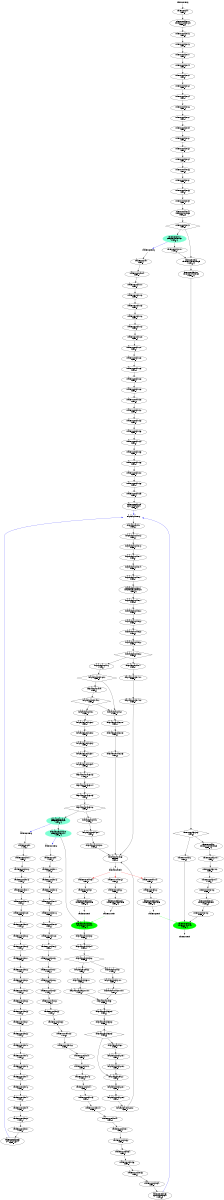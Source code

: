 digraph "CFG" {
fontsize=10;
orientation="portrait";
rankdir="TB";
size="10,8";
_thrFunc0___bb [fontsize=10, label="\"_thrFunc0___bb\"\nWCET=4", width="0.01"];
_thrFunc0___bb__10 [fontsize=10, label="_thrFunc0___bb__10\n(_thrFunc0_)get_thrpriv\nWCET=13", width="0.01"];
_thrFunc0___bb__13 [fontsize=10, label="\"_thrFunc0___bb__13\"\nWCET=5", width="0.01"];
_thrFunc0___bb__15 [fontsize=10, label="\"_thrFunc0___bb__15\"\nWCET=4", width="0.01"];
_thrFunc0___bb__17 [fontsize=10, label="\"_thrFunc0___bb__17\"\nWCET=4", width="0.01"];
_thrFunc0___bb__19 [fontsize=10, label="\"_thrFunc0___bb__19\"\nWCET=4", width="0.01"];
_thrFunc0___bb__21 [fontsize=10, label="\"_thrFunc0___bb__21\"\nWCET=4", width="0.01"];
_thrFunc0___bb__22 [fontsize=10, label="\"_thrFunc0___bb__22\"\nWCET=4", width="0.01"];
_thrFunc0___bb__24 [fontsize=10, label="\"_thrFunc0___bb__24\"\nWCET=4", width="0.01"];
_thrFunc0___bb__26 [fontsize=10, label="\"_thrFunc0___bb__26\"\nWCET=6", width="0.01"];
_thrFunc0___bb__27 [fontsize=10, label="\"_thrFunc0___bb__27\"\nWCET=4", width="0.01"];
_thrFunc0___bb__29 [fontsize=10, label="\"_thrFunc0___bb__29\"\nWCET=4", width="0.01"];
_thrFunc0___bb__31 [fontsize=10, label="\"_thrFunc0___bb__31\"\nWCET=6", width="0.01"];
_thrFunc0___bb__32 [fontsize=10, label="\"_thrFunc0___bb__32\"\nWCET=4", width="0.01"];
_thrFunc0___bb__34 [fontsize=10, label="\"_thrFunc0___bb__34\"\nWCET=4", width="0.01"];
_thrFunc0___bb__36 [fontsize=10, label="\"_thrFunc0___bb__36\"\nWCET=6", width="0.01"];
_thrFunc0___bb__37 [fontsize=10, label="\"_thrFunc0___bb__37\"\nWCET=4", width="0.01"];
_thrFunc0___bb__38 [fontsize=10, label="\"_thrFunc0___bb__38\"\nWCET=4", width="0.01"];
_thrFunc0___bb__39 [fontsize=10, label="\"_thrFunc0___bb__39\"\nWCET=4", width="0.01"];
_thrFunc0___bb__40 [fontsize=10, label="_thrFunc0___bb__40\n(_thrFunc0_)mysingle\nWCET=13", width="0.01"];
_thrFunc0___bb__42 [fontsize=10, label="\"_thrFunc0___bb__42\"\nWCET=5", shape=diamond, width="0.01"];
_thrFunc0___bb21 [color=aquamarine, fontsize=10, label="_thrFunc0___bb21\nCREATE _taskFunc2_\nWCET=13", style=filled, width="0.01"];
_thrFunc0___bb21__1 [fontsize=10, label="\"_thrFunc0___bb21__1\"\nWCET=0", width="0.01"];
_thrFunc0___bb23 [fontsize=10, label="_thrFunc0___bb23\n(_thrFunc0_)leaving_single\nWCET=13", width="0.01"];
_thrFunc0___bb23__1 [fontsize=10, label="_thrFunc0___bb23__1\n(_thrFunc0_)barrier_me\nWCET=13", width="0.01"];
_thrFunc0___bb23__3 [fontsize=10, label="\"_thrFunc0___bb23__3\"\nWCET=5", shape=diamond, width="0.01"];
_thrFunc0___bb26 [fontsize=10, label="\"_thrFunc0___bb26\"\nWCET=0", width="0.01"];
_thrFunc0___bb27 [fontsize=10, label="_thrFunc0___bb27\n(_thrFunc0_)critical_begin\nWCET=13", width="0.01"];
_thrFunc0___bb27__1 [fontsize=10, label="\"_thrFunc0___bb27__1\"\nWCET=4", width="0.01"];
_thrFunc0___bb27__2 [fontsize=10, label="\"_thrFunc0___bb27__2\"\nWCET=4", width="0.01"];
_thrFunc0___bb27__4 [fontsize=10, label="\"_thrFunc0___bb27__4\"\nWCET=4", width="0.01"];
_thrFunc0___bb27__6 [fontsize=10, label="\"_thrFunc0___bb27__6\"\nWCET=7", width="0.01"];
_thrFunc0___bb27__7 [fontsize=10, label="_thrFunc0___bb27__7\n(_thrFunc0_)critical_end\nWCET=13", width="0.01"];
_thrFunc0___bb27__8 [fontsize=10, label="\"_thrFunc0___bb27__8\"\nWCET=0", width="0.01"];
_thrFunc0___bb35 [color=green, fontsize=10, label="_thrFunc0___bb35\n(_thrFunc0_)taskwait\nWCET=13", style=filled, width="0.01"];
_thrFunc0__entry [color="white", fontsize=10, height="0.01", label="_thrFunc0__entry", width="0.01"];
_thrFunc0__exit [color="white", fontsize=10, label="_thrFunc0__exit", width="0.01"];
_taskFunc2___bb [fontsize=10, label="\"_taskFunc2___bb\"\nWCET=4", width="0.01"];
_taskFunc2___bb__9 [fontsize=10, label="\"_taskFunc2___bb__9\"\nWCET=4", width="0.01"];
_taskFunc2___bb__11 [fontsize=10, label="\"_taskFunc2___bb__11\"\nWCET=4", width="0.01"];
_taskFunc2___bb__13 [fontsize=10, label="\"_taskFunc2___bb__13\"\nWCET=4", width="0.01"];
_taskFunc2___bb__15 [fontsize=10, label="\"_taskFunc2___bb__15\"\nWCET=4", width="0.01"];
_taskFunc2___bb__16 [fontsize=10, label="\"_taskFunc2___bb__16\"\nWCET=4", width="0.01"];
_taskFunc2___bb__18 [fontsize=10, label="\"_taskFunc2___bb__18\"\nWCET=4", width="0.01"];
_taskFunc2___bb__20 [fontsize=10, label="\"_taskFunc2___bb__20\"\nWCET=6", width="0.01"];
_taskFunc2___bb__21 [fontsize=10, label="\"_taskFunc2___bb__21\"\nWCET=4", width="0.01"];
_taskFunc2___bb__23 [fontsize=10, label="\"_taskFunc2___bb__23\"\nWCET=4", width="0.01"];
_taskFunc2___bb__25 [fontsize=10, label="\"_taskFunc2___bb__25\"\nWCET=6", width="0.01"];
_taskFunc2___bb__26 [fontsize=10, label="\"_taskFunc2___bb__26\"\nWCET=4", width="0.01"];
_taskFunc2___bb__28 [fontsize=10, label="\"_taskFunc2___bb__28\"\nWCET=4", width="0.01"];
_taskFunc2___bb__30 [fontsize=10, label="\"_taskFunc2___bb__30\"\nWCET=6", width="0.01"];
_taskFunc2___bb__31 [fontsize=10, label="\"_taskFunc2___bb__31\"\nWCET=4", width="0.01"];
_taskFunc2___bb__32 [fontsize=10, label="\"_taskFunc2___bb__32\"\nWCET=4", width="0.01"];
_taskFunc2___bb__33 [fontsize=10, label="\"_taskFunc2___bb__33\"\nWCET=4", width="0.01"];
_taskFunc2___bb__34 [fontsize=10, label="\"_taskFunc2___bb__34\"\nWCET=4", width="0.01"];
_taskFunc2___bb__35 [fontsize=10, label="\"_taskFunc2___bb__35\"\nWCET=4", width="0.01"];
_taskFunc2___bb__36 [fontsize=10, label="\"_taskFunc2___bb__36\"\nWCET=4", width="0.01"];
_taskFunc2___bb__37 [fontsize=10, label="\"_taskFunc2___bb__37\"\nWCET=4", width="0.01"];
_taskFunc2___bb__38 [fontsize=10, label="\"_taskFunc2___bb__38\"\nWCET=4", width="0.01"];
_taskFunc2___bb__39 [fontsize=10, label="\"_taskFunc2___bb__39\"\nWCET=4", width="0.01"];
_taskFunc2___bb__40 [fontsize=10, label="_taskFunc2___bb__40\nCALL knapsack_par\nWCET=13", width="0.01"];
_taskFunc2___bb__41 [fontsize=10, label="\"_taskFunc2___bb__41\"\nWCET=0", width="0.01"];
_taskFunc2___bb23 [fontsize=10, label="\"_taskFunc2___bb23\"\nWCET=4", width="0.01"];
_taskFunc2___bb23__2 [fontsize=10, label="_taskFunc2___bb23__2\n(_taskFunc2_)taskenv_free\nWCET=13", width="0.01"];
_taskFunc2__entry [color="white", fontsize=10, height="0.01", label="_taskFunc2__entry", width="0.01"];
_taskFunc2__exit [color="white", fontsize=10, label="_taskFunc2__exit", width="0.01"];
knapsack_par__bb [fontsize=10, label="\"knapsack_par__bb\"\nWCET=4", width="0.01"];
knapsack_par__bb__13 [fontsize=10, label="\"knapsack_par__bb__13\"\nWCET=4", width="0.01"];
knapsack_par__bb__15 [fontsize=10, label="\"knapsack_par__bb__15\"\nWCET=4", width="0.01"];
knapsack_par__bb__17 [fontsize=10, label="\"knapsack_par__bb__17\"\nWCET=4", width="0.01"];
knapsack_par__bb__19 [fontsize=10, label="\"knapsack_par__bb__19\"\nWCET=4", width="0.01"];
knapsack_par__bb__21 [fontsize=10, label="\"knapsack_par__bb__21\"\nWCET=4", width="0.01"];
knapsack_par__bb__24 [fontsize=10, label="knapsack_par__bb__24\n(knapsack_par)get_thrpriv\nWCET=13", width="0.01"];
knapsack_par__bb__27 [fontsize=10, label="\"knapsack_par__bb__27\"\nWCET=5", width="0.01"];
knapsack_par__bb__32 [fontsize=10, label="\"knapsack_par__bb__32\"\nWCET=4", width="0.01"];
knapsack_par__bb__33 [fontsize=10, label="\"knapsack_par__bb__33\"\nWCET=4", width="0.01"];
knapsack_par__bb__35 [fontsize=10, label="\"knapsack_par__bb__35\"\nWCET=6", width="0.01"];
knapsack_par__bb__36 [fontsize=10, label="\"knapsack_par__bb__36\"\nWCET=4", width="0.01"];
knapsack_par__bb__38 [fontsize=10, label="\"knapsack_par__bb__38\"\nWCET=5", shape=diamond, width="0.01"];
knapsack_par__bb14 [fontsize=10, label="\"knapsack_par__bb14\"\nWCET=4", width="0.01"];
knapsack_par__bb14__1 [fontsize=10, label="\"knapsack_par__bb14__1\"\nWCET=4", width="0.01"];
knapsack_par__bb14__2 [fontsize=10, label="\"knapsack_par__bb14__2\"\nWCET=0", width="0.01"];
knapsack_par__bb16 [fontsize=10, label="\"knapsack_par__bb16\"\nWCET=4", width="0.01"];
knapsack_par__bb16__2 [fontsize=10, label="\"knapsack_par__bb16__2\"\nWCET=5", shape=diamond, width="0.01"];
knapsack_par__bb19 [fontsize=10, label="\"knapsack_par__bb19\"\nWCET=4", width="0.01"];
knapsack_par__bb19__2 [fontsize=10, label="\"knapsack_par__bb19__2\"\nWCET=5", shape=diamond, width="0.01"];
knapsack_par__bb22 [fontsize=10, label="\"knapsack_par__bb22\"\nWCET=4", width="0.01"];
knapsack_par__bb22__1 [fontsize=10, label="\"knapsack_par__bb22__1\"\nWCET=4", width="0.01"];
knapsack_par__bb22__2 [fontsize=10, label="\"knapsack_par__bb22__2\"\nWCET=4", width="0.01"];
knapsack_par__bb22__3 [fontsize=10, label="\"knapsack_par__bb22__3\"\nWCET=0", width="0.01"];
knapsack_par__bb25 [fontsize=10, label="\"knapsack_par__bb25\"\nWCET=4", width="0.01"];
knapsack_par__bb25__2 [fontsize=10, label="\"knapsack_par__bb25__2\"\nWCET=4", width="0.01"];
knapsack_par__bb25__3 [fontsize=10, label="\"knapsack_par__bb25__3\"\nWCET=4", width="0.01"];
knapsack_par__bb25__5 [fontsize=10, label="\"knapsack_par__bb25__5\"\nWCET=4", width="0.01"];
knapsack_par__bb25__7 [fontsize=10, label="\"knapsack_par__bb25__7\"\nWCET=4", width="0.01"];
knapsack_par__bb25__9 [fontsize=10, label="\"knapsack_par__bb25__9\"\nWCET=6", width="0.01"];
knapsack_par__bb25__13 [fontsize=10, label="\"knapsack_par__bb25__13\"\nWCET=20", width="0.01"];
knapsack_par__bb25__14 [fontsize=10, label="\"knapsack_par__bb25__14\"\nWCET=4", width="0.01"];
knapsack_par__bb25__15 [fontsize=10, label="\"knapsack_par__bb25__15\"\nWCET=4", width="0.01"];
knapsack_par__bb25__18 [fontsize=10, label="\"knapsack_par__bb25__18\"\nWCET=0", shape=diamond, width="0.01"];
knapsack_par__bb43 [fontsize=10, label="\"knapsack_par__bb43\"\nWCET=4", width="0.01"];
knapsack_par__bb43__1 [fontsize=10, label="\"knapsack_par__bb43__1\"\nWCET=4", width="0.01"];
knapsack_par__bb43__2 [fontsize=10, label="\"knapsack_par__bb43__2\"\nWCET=0", width="0.01"];
knapsack_par__bb45 [color=aquamarine, fontsize=10, label="knapsack_par__bb45\nCREATE _taskFunc0_\nWCET=13", style=filled, width="0.01"];
knapsack_par__bb45__1 [color=aquamarine, fontsize=10, label="knapsack_par__bb45__1\nCREATE _taskFunc1_\nWCET=13", style=filled, width="0.01"];
knapsack_par__bb45__2 [color=green, fontsize=10, label="knapsack_par__bb45__2\n(knapsack_par)taskwait\nWCET=13", style=filled, width="0.01"];
knapsack_par__bb45__3 [fontsize=10, label="\"knapsack_par__bb45__3\"\nWCET=4", width="0.01"];
knapsack_par__bb45__4 [fontsize=10, label="\"knapsack_par__bb45__4\"\nWCET=4", width="0.01"];
knapsack_par__bb45__6 [fontsize=10, label="\"knapsack_par__bb45__6\"\nWCET=5", shape=diamond, width="0.01"];
knapsack_par__bb51 [fontsize=10, label="\"knapsack_par__bb51\"\nWCET=4", width="0.01"];
knapsack_par__bb51__1 [fontsize=10, label="\"knapsack_par__bb51__1\"\nWCET=4", width="0.01"];
knapsack_par__bb51__1___1 [fontsize=10, label="\"knapsack_par__bb51__1___1\"\nWCET=0", width="0.01"];
knapsack_par__bb53 [fontsize=10, label="\"knapsack_par__bb53\"\nWCET=4", width="0.01"];
knapsack_par__bb53__1 [fontsize=10, label="\"knapsack_par__bb53__1\"\nWCET=4", width="0.01"];
knapsack_par__bb53__1___1 [fontsize=10, label="\"knapsack_par__bb53__1___1\"\nWCET=0", width="0.01"];
knapsack_par__bb55 [fontsize=10, label="\"knapsack_par__bb55\"\nWCET=4", width="0.01"];
knapsack_par__bb55__2 [fontsize=10, label="\"knapsack_par__bb55__2\"\nWCET=4", width="0.01"];
knapsack_par__bb55__3 [fontsize=10, label="\"knapsack_par__bb55__3\"\nWCET=4", width="0.01"];
knapsack_par__bb55__5 [fontsize=10, label="\"knapsack_par__bb55__5\"\nWCET=5", shape=diamond, width="0.01"];
knapsack_par__bb60 [fontsize=10, label="\"knapsack_par__bb60\"\nWCET=4", width="0.01"];
knapsack_par__bb60__1 [fontsize=10, label="\"knapsack_par__bb60__1\"\nWCET=4", width="0.01"];
knapsack_par__bb60__2 [fontsize=10, label="\"knapsack_par__bb60__2\"\nWCET=0", width="0.01"];
knapsack_par__bb62 [fontsize=10, label="\"knapsack_par__bb62\"\nWCET=4", width="0.01"];
knapsack_par__bb62__1 [fontsize=10, label="\"knapsack_par__bb62__1\"\nWCET=4", width="0.01"];
knapsack_par__bb62__2 [fontsize=10, label="\"knapsack_par__bb62__2\"\nWCET=4", width="0.01"];
knapsack_par__bb62__3 [fontsize=10, label="\"knapsack_par__bb62__3\"\nWCET=0", width="0.01"];
knapsack_par__bb65 [fontsize=10, label="\"knapsack_par__bb65\"\nRETURN\nWCET=0", width="0.01"];
knapsack_par_entry [color="white", fontsize=10, height="0.01", label="knapsack_par_entry", width="0.01"];
knapsack_par_exit [color="white", fontsize=10, label="knapsack_par_exit", width="0.01"];
_taskFunc0___bb [fontsize=10, label="\"_taskFunc0___bb\"\nWCET=4", width="0.01"];
_taskFunc0___bb__11 [fontsize=10, label="\"_taskFunc0___bb__11\"\nWCET=4", width="0.01"];
_taskFunc0___bb__13 [fontsize=10, label="\"_taskFunc0___bb__13\"\nWCET=4", width="0.01"];
_taskFunc0___bb__15 [fontsize=10, label="\"_taskFunc0___bb__15\"\nWCET=4", width="0.01"];
_taskFunc0___bb__17 [fontsize=10, label="\"_taskFunc0___bb__17\"\nWCET=4", width="0.01"];
_taskFunc0___bb__18 [fontsize=10, label="\"_taskFunc0___bb__18\"\nWCET=4", width="0.01"];
_taskFunc0___bb__20 [fontsize=10, label="\"_taskFunc0___bb__20\"\nWCET=4", width="0.01"];
_taskFunc0___bb__22 [fontsize=10, label="\"_taskFunc0___bb__22\"\nWCET=6", width="0.01"];
_taskFunc0___bb__23 [fontsize=10, label="\"_taskFunc0___bb__23\"\nWCET=4", width="0.01"];
_taskFunc0___bb__25 [fontsize=10, label="\"_taskFunc0___bb__25\"\nWCET=4", width="0.01"];
_taskFunc0___bb__27 [fontsize=10, label="\"_taskFunc0___bb__27\"\nWCET=6", width="0.01"];
_taskFunc0___bb__28 [fontsize=10, label="\"_taskFunc0___bb__28\"\nWCET=4", width="0.01"];
_taskFunc0___bb__30 [fontsize=10, label="\"_taskFunc0___bb__30\"\nWCET=4", width="0.01"];
_taskFunc0___bb__32 [fontsize=10, label="\"_taskFunc0___bb__32\"\nWCET=6", width="0.01"];
_taskFunc0___bb__33 [fontsize=10, label="\"_taskFunc0___bb__33\"\nWCET=4", width="0.01"];
_taskFunc0___bb__35 [fontsize=10, label="\"_taskFunc0___bb__35\"\nWCET=4", width="0.01"];
_taskFunc0___bb__37 [fontsize=10, label="\"_taskFunc0___bb__37\"\nWCET=6", width="0.01"];
_taskFunc0___bb__38 [fontsize=10, label="\"_taskFunc0___bb__38\"\nWCET=4", width="0.01"];
_taskFunc0___bb__40 [fontsize=10, label="\"_taskFunc0___bb__40\"\nWCET=4", width="0.01"];
_taskFunc0___bb__42 [fontsize=10, label="\"_taskFunc0___bb__42\"\nWCET=6", width="0.01"];
_taskFunc0___bb__43 [fontsize=10, label="\"_taskFunc0___bb__43\"\nWCET=4", width="0.01"];
_taskFunc0___bb__44 [fontsize=10, label="\"_taskFunc0___bb__44\"\nWCET=4", width="0.01"];
_taskFunc0___bb__46 [fontsize=10, label="\"_taskFunc0___bb__46\"\nWCET=4", width="0.01"];
_taskFunc0___bb__47 [fontsize=10, label="\"_taskFunc0___bb__47\"\nWCET=4", width="0.01"];
_taskFunc0___bb__49 [fontsize=10, label="\"_taskFunc0___bb__49\"\nWCET=4", width="0.01"];
_taskFunc0___bb__50 [fontsize=10, label="\"_taskFunc0___bb__50\"\nWCET=4", width="0.01"];
_taskFunc0___bb__51 [fontsize=10, label="\"_taskFunc0___bb__51\"\nWCET=4", width="0.01"];
_taskFunc0___bb__53 [fontsize=10, label="_taskFunc0___bb__53\nCALL knapsack_par\nWCET=19", width="0.01"];
_taskFunc0___bb__54 [fontsize=10, label="\"_taskFunc0___bb__54\"\nWCET=0", width="0.01"];
_taskFunc0___bb30 [fontsize=10, label="\"_taskFunc0___bb30\"\nWCET=4", width="0.01"];
_taskFunc0___bb30__2 [fontsize=10, label="_taskFunc0___bb30__2\n(_taskFunc0_)taskenv_free\nWCET=13", width="0.01"];
_taskFunc0__entry [color="white", fontsize=10, height="0.01", label="_taskFunc0__entry", width="0.01"];
_taskFunc0__exit [color="white", fontsize=10, label="_taskFunc0__exit", width="0.01"];
_taskFunc1___bb [fontsize=10, label="\"_taskFunc1___bb\"\nWCET=4", width="0.01"];
_taskFunc1___bb__11 [fontsize=10, label="\"_taskFunc1___bb__11\"\nWCET=4", width="0.01"];
_taskFunc1___bb__13 [fontsize=10, label="\"_taskFunc1___bb__13\"\nWCET=4", width="0.01"];
_taskFunc1___bb__15 [fontsize=10, label="\"_taskFunc1___bb__15\"\nWCET=4", width="0.01"];
_taskFunc1___bb__17 [fontsize=10, label="\"_taskFunc1___bb__17\"\nWCET=4", width="0.01"];
_taskFunc1___bb__18 [fontsize=10, label="\"_taskFunc1___bb__18\"\nWCET=4", width="0.01"];
_taskFunc1___bb__20 [fontsize=10, label="\"_taskFunc1___bb__20\"\nWCET=4", width="0.01"];
_taskFunc1___bb__22 [fontsize=10, label="\"_taskFunc1___bb__22\"\nWCET=6", width="0.01"];
_taskFunc1___bb__23 [fontsize=10, label="\"_taskFunc1___bb__23\"\nWCET=4", width="0.01"];
_taskFunc1___bb__25 [fontsize=10, label="\"_taskFunc1___bb__25\"\nWCET=4", width="0.01"];
_taskFunc1___bb__27 [fontsize=10, label="\"_taskFunc1___bb__27\"\nWCET=6", width="0.01"];
_taskFunc1___bb__28 [fontsize=10, label="\"_taskFunc1___bb__28\"\nWCET=4", width="0.01"];
_taskFunc1___bb__30 [fontsize=10, label="\"_taskFunc1___bb__30\"\nWCET=4", width="0.01"];
_taskFunc1___bb__32 [fontsize=10, label="\"_taskFunc1___bb__32\"\nWCET=6", width="0.01"];
_taskFunc1___bb__33 [fontsize=10, label="\"_taskFunc1___bb__33\"\nWCET=4", width="0.01"];
_taskFunc1___bb__35 [fontsize=10, label="\"_taskFunc1___bb__35\"\nWCET=4", width="0.01"];
_taskFunc1___bb__37 [fontsize=10, label="\"_taskFunc1___bb__37\"\nWCET=6", width="0.01"];
_taskFunc1___bb__38 [fontsize=10, label="\"_taskFunc1___bb__38\"\nWCET=4", width="0.01"];
_taskFunc1___bb__40 [fontsize=10, label="\"_taskFunc1___bb__40\"\nWCET=4", width="0.01"];
_taskFunc1___bb__42 [fontsize=10, label="\"_taskFunc1___bb__42\"\nWCET=6", width="0.01"];
_taskFunc1___bb__43 [fontsize=10, label="\"_taskFunc1___bb__43\"\nWCET=4", width="0.01"];
_taskFunc1___bb__44 [fontsize=10, label="\"_taskFunc1___bb__44\"\nWCET=4", width="0.01"];
_taskFunc1___bb__46 [fontsize=10, label="\"_taskFunc1___bb__46\"\nWCET=4", width="0.01"];
_taskFunc1___bb__47 [fontsize=10, label="\"_taskFunc1___bb__47\"\nWCET=4", width="0.01"];
_taskFunc1___bb__49 [fontsize=10, label="\"_taskFunc1___bb__49\"\nWCET=6", width="0.01"];
_taskFunc1___bb__51 [fontsize=10, label="\"_taskFunc1___bb__51\"\nWCET=4", width="0.01"];
_taskFunc1___bb__53 [fontsize=10, label="\"_taskFunc1___bb__53\"\nWCET=4", width="0.01"];
_taskFunc1___bb__54 [fontsize=10, label="\"_taskFunc1___bb__54\"\nWCET=4", width="0.01"];
_taskFunc1___bb__56 [fontsize=10, label="\"_taskFunc1___bb__56\"\nWCET=4", width="0.01"];
_taskFunc1___bb__58 [fontsize=10, label="\"_taskFunc1___bb__58\"\nWCET=4", width="0.01"];
_taskFunc1___bb__59 [fontsize=10, label="\"_taskFunc1___bb__59\"\nWCET=4", width="0.01"];
_taskFunc1___bb__61 [fontsize=10, label="_taskFunc1___bb__61\nCALL knapsack_par\nWCET=23", width="0.01"];
_taskFunc1___bb__62 [fontsize=10, label="\"_taskFunc1___bb__62\"\nWCET=0", width="0.01"];
_taskFunc1___bb38 [fontsize=10, label="\"_taskFunc1___bb38\"\nWCET=4", width="0.01"];
_taskFunc1___bb38__2 [fontsize=10, label="_taskFunc1___bb38__2\n(_taskFunc1_)taskenv_free\nWCET=13", width="0.01"];
_taskFunc1__entry [color="white", fontsize=10, height="0.01", label="_taskFunc1__entry", width="0.01"];
_taskFunc1__exit [color="white", fontsize=10, label="_taskFunc1__exit", width="0.01"];
_thrFunc0___bb -> _thrFunc0___bb__10  [key=0];
_thrFunc0___bb__10 -> _thrFunc0___bb__13  [key=0];
_thrFunc0___bb__13 -> _thrFunc0___bb__15  [key=0];
_thrFunc0___bb__15 -> _thrFunc0___bb__17  [key=0];
_thrFunc0___bb__17 -> _thrFunc0___bb__19  [key=0];
_thrFunc0___bb__19 -> _thrFunc0___bb__21  [key=0];
_thrFunc0___bb__21 -> _thrFunc0___bb__22  [key=0];
_thrFunc0___bb__22 -> _thrFunc0___bb__24  [key=0];
_thrFunc0___bb__24 -> _thrFunc0___bb__26  [key=0];
_thrFunc0___bb__26 -> _thrFunc0___bb__27  [key=0];
_thrFunc0___bb__27 -> _thrFunc0___bb__29  [key=0];
_thrFunc0___bb__29 -> _thrFunc0___bb__31  [key=0];
_thrFunc0___bb__31 -> _thrFunc0___bb__32  [key=0];
_thrFunc0___bb__32 -> _thrFunc0___bb__34  [key=0];
_thrFunc0___bb__34 -> _thrFunc0___bb__36  [key=0];
_thrFunc0___bb__36 -> _thrFunc0___bb__37  [key=0];
_thrFunc0___bb__37 -> _thrFunc0___bb__38  [key=0];
_thrFunc0___bb__38 -> _thrFunc0___bb__39  [key=0];
_thrFunc0___bb__39 -> _thrFunc0___bb__40  [key=0];
_thrFunc0___bb__40 -> _thrFunc0___bb__42  [key=0];
_thrFunc0___bb__42 -> _thrFunc0___bb21  [key=0];
_thrFunc0___bb__42 -> _thrFunc0___bb23  [key=0];
_thrFunc0___bb21 -> _thrFunc0___bb21__1  [key=0];
_thrFunc0___bb21 -> _taskFunc2__entry  [color=blue, key=0];
_thrFunc0___bb21__1 -> _thrFunc0___bb23  [key=0];
_thrFunc0___bb23 -> _thrFunc0___bb23__1  [key=0];
_thrFunc0___bb23__1 -> _thrFunc0___bb23__3  [key=0];
_thrFunc0___bb23__3 -> _thrFunc0___bb26  [key=0];
_thrFunc0___bb23__3 -> _thrFunc0___bb27  [key=0];
_thrFunc0___bb26 -> _thrFunc0___bb35  [key=0];
_thrFunc0___bb27 -> _thrFunc0___bb27__1  [key=0];
_thrFunc0___bb27__1 -> _thrFunc0___bb27__2  [key=0];
_thrFunc0___bb27__2 -> _thrFunc0___bb27__4  [key=0];
_thrFunc0___bb27__4 -> _thrFunc0___bb27__6  [key=0];
_thrFunc0___bb27__6 -> _thrFunc0___bb27__7  [key=0];
_thrFunc0___bb27__7 -> _thrFunc0___bb27__8  [key=0];
_thrFunc0___bb27__8 -> _thrFunc0___bb35  [key=0];
_thrFunc0___bb35 -> _thrFunc0__exit  [key=0];
_thrFunc0__entry -> _thrFunc0___bb  [key=0];
_taskFunc2___bb -> _taskFunc2___bb__9  [key=0];
_taskFunc2___bb__9 -> _taskFunc2___bb__11  [key=0];
_taskFunc2___bb__11 -> _taskFunc2___bb__13  [key=0];
_taskFunc2___bb__13 -> _taskFunc2___bb__15  [key=0];
_taskFunc2___bb__15 -> _taskFunc2___bb__16  [key=0];
_taskFunc2___bb__16 -> _taskFunc2___bb__18  [key=0];
_taskFunc2___bb__18 -> _taskFunc2___bb__20  [key=0];
_taskFunc2___bb__20 -> _taskFunc2___bb__21  [key=0];
_taskFunc2___bb__21 -> _taskFunc2___bb__23  [key=0];
_taskFunc2___bb__23 -> _taskFunc2___bb__25  [key=0];
_taskFunc2___bb__25 -> _taskFunc2___bb__26  [key=0];
_taskFunc2___bb__26 -> _taskFunc2___bb__28  [key=0];
_taskFunc2___bb__28 -> _taskFunc2___bb__30  [key=0];
_taskFunc2___bb__30 -> _taskFunc2___bb__31  [key=0];
_taskFunc2___bb__31 -> _taskFunc2___bb__32  [key=0];
_taskFunc2___bb__32 -> _taskFunc2___bb__33  [key=0];
_taskFunc2___bb__33 -> _taskFunc2___bb__34  [key=0];
_taskFunc2___bb__34 -> _taskFunc2___bb__35  [key=0];
_taskFunc2___bb__35 -> _taskFunc2___bb__36  [key=0];
_taskFunc2___bb__36 -> _taskFunc2___bb__37  [key=0];
_taskFunc2___bb__37 -> _taskFunc2___bb__38  [key=0];
_taskFunc2___bb__38 -> _taskFunc2___bb__39  [key=0];
_taskFunc2___bb__39 -> _taskFunc2___bb__40  [key=0];
_taskFunc2___bb__40 -> knapsack_par_entry  [color=blue, key=0];
_taskFunc2___bb__41 -> _taskFunc2___bb23  [key=0];
_taskFunc2___bb23 -> _taskFunc2___bb23__2  [key=0];
_taskFunc2___bb23__2 -> _taskFunc2__exit  [key=0];
_taskFunc2__entry -> _taskFunc2___bb  [key=0];
_taskFunc2__exit -> _thrFunc0___bb35  [color=green, key=0];
knapsack_par__bb -> knapsack_par__bb__13  [key=0];
knapsack_par__bb__13 -> knapsack_par__bb__15  [key=0];
knapsack_par__bb__15 -> knapsack_par__bb__17  [key=0];
knapsack_par__bb__17 -> knapsack_par__bb__19  [key=0];
knapsack_par__bb__19 -> knapsack_par__bb__21  [key=0];
knapsack_par__bb__21 -> knapsack_par__bb__24  [key=0];
knapsack_par__bb__24 -> knapsack_par__bb__27  [key=0];
knapsack_par__bb__27 -> knapsack_par__bb__32  [key=0];
knapsack_par__bb__32 -> knapsack_par__bb__33  [key=0];
knapsack_par__bb__33 -> knapsack_par__bb__35  [key=0];
knapsack_par__bb__35 -> knapsack_par__bb__36  [key=0];
knapsack_par__bb__36 -> knapsack_par__bb__38  [key=0];
knapsack_par__bb__38 -> knapsack_par__bb14  [key=0];
knapsack_par__bb__38 -> knapsack_par__bb16  [key=0];
knapsack_par__bb14 -> knapsack_par__bb14__1  [key=0];
knapsack_par__bb14__1 -> knapsack_par__bb14__2  [key=0];
knapsack_par__bb14__2 -> knapsack_par__bb65  [key=0];
knapsack_par__bb16 -> knapsack_par__bb16__2  [key=0];
knapsack_par__bb16__2 -> knapsack_par__bb22  [key=0];
knapsack_par__bb16__2 -> knapsack_par__bb19  [key=0];
knapsack_par__bb19 -> knapsack_par__bb19__2  [key=0];
knapsack_par__bb19__2 -> knapsack_par__bb22  [key=0];
knapsack_par__bb19__2 -> knapsack_par__bb25  [key=0];
knapsack_par__bb22 -> knapsack_par__bb22__1  [key=0];
knapsack_par__bb22__1 -> knapsack_par__bb22__2  [key=0];
knapsack_par__bb22__2 -> knapsack_par__bb22__3  [key=0];
knapsack_par__bb22__3 -> knapsack_par__bb65  [key=0];
knapsack_par__bb25 -> knapsack_par__bb25__2  [key=0];
knapsack_par__bb25__2 -> knapsack_par__bb25__3  [key=0];
knapsack_par__bb25__3 -> knapsack_par__bb25__5  [key=0];
knapsack_par__bb25__5 -> knapsack_par__bb25__7  [key=0];
knapsack_par__bb25__7 -> knapsack_par__bb25__9  [key=0];
knapsack_par__bb25__9 -> knapsack_par__bb25__13  [key=0];
knapsack_par__bb25__13 -> knapsack_par__bb25__14  [key=0];
knapsack_par__bb25__14 -> knapsack_par__bb25__15  [key=0];
knapsack_par__bb25__15 -> knapsack_par__bb25__18  [key=0];
knapsack_par__bb25__18 -> knapsack_par__bb43  [key=0];
knapsack_par__bb25__18 -> knapsack_par__bb45  [key=0];
knapsack_par__bb43 -> knapsack_par__bb43__1  [key=0];
knapsack_par__bb43__1 -> knapsack_par__bb43__2  [key=0];
knapsack_par__bb43__2 -> knapsack_par__bb65  [key=0];
knapsack_par__bb45 -> knapsack_par__bb45__1  [key=0];
knapsack_par__bb45 -> _taskFunc0__entry  [color=blue, key=0];
knapsack_par__bb45__1 -> knapsack_par__bb45__2  [key=0];
knapsack_par__bb45__1 -> _taskFunc1__entry  [color=blue, key=0];
knapsack_par__bb45__2 -> knapsack_par__bb45__3  [key=0];
knapsack_par__bb45__3 -> knapsack_par__bb45__4  [key=0];
knapsack_par__bb45__4 -> knapsack_par__bb45__6  [key=0];
knapsack_par__bb45__6 -> knapsack_par__bb51  [key=0];
knapsack_par__bb45__6 -> knapsack_par__bb53  [key=0];
knapsack_par__bb51 -> knapsack_par__bb51__1  [key=0];
knapsack_par__bb51__1 -> knapsack_par__bb51__1___1  [key=0];
knapsack_par__bb51__1___1 -> knapsack_par__bb55  [key=0];
knapsack_par__bb53 -> knapsack_par__bb53__1  [key=0];
knapsack_par__bb53__1 -> knapsack_par__bb53__1___1  [key=0];
knapsack_par__bb53__1___1 -> knapsack_par__bb55  [key=0];
knapsack_par__bb55 -> knapsack_par__bb55__2  [key=0];
knapsack_par__bb55__2 -> knapsack_par__bb55__3  [key=0];
knapsack_par__bb55__3 -> knapsack_par__bb55__5  [key=0];
knapsack_par__bb55__5 -> knapsack_par__bb60  [key=0];
knapsack_par__bb55__5 -> knapsack_par__bb62  [key=0];
knapsack_par__bb60 -> knapsack_par__bb60__1  [key=0];
knapsack_par__bb60__1 -> knapsack_par__bb60__2  [key=0];
knapsack_par__bb60__2 -> knapsack_par__bb62  [key=0];
knapsack_par__bb62 -> knapsack_par__bb62__1  [key=0];
knapsack_par__bb62__1 -> knapsack_par__bb62__2  [key=0];
knapsack_par__bb62__2 -> knapsack_par__bb62__3  [key=0];
knapsack_par__bb62__3 -> knapsack_par__bb65  [key=0];
knapsack_par__bb65 -> knapsack_par_exit  [key=0];
knapsack_par_entry -> knapsack_par__bb  [key=0];
knapsack_par_exit -> _taskFunc2___bb__41  [color=red, key=0];
knapsack_par_exit -> _taskFunc0___bb__54  [color=red, key=0];
knapsack_par_exit -> _taskFunc1___bb__62  [color=red, key=0];
_taskFunc0___bb -> _taskFunc0___bb__11  [key=0];
_taskFunc0___bb__11 -> _taskFunc0___bb__13  [key=0];
_taskFunc0___bb__13 -> _taskFunc0___bb__15  [key=0];
_taskFunc0___bb__15 -> _taskFunc0___bb__17  [key=0];
_taskFunc0___bb__17 -> _taskFunc0___bb__18  [key=0];
_taskFunc0___bb__18 -> _taskFunc0___bb__20  [key=0];
_taskFunc0___bb__20 -> _taskFunc0___bb__22  [key=0];
_taskFunc0___bb__22 -> _taskFunc0___bb__23  [key=0];
_taskFunc0___bb__23 -> _taskFunc0___bb__25  [key=0];
_taskFunc0___bb__25 -> _taskFunc0___bb__27  [key=0];
_taskFunc0___bb__27 -> _taskFunc0___bb__28  [key=0];
_taskFunc0___bb__28 -> _taskFunc0___bb__30  [key=0];
_taskFunc0___bb__30 -> _taskFunc0___bb__32  [key=0];
_taskFunc0___bb__32 -> _taskFunc0___bb__33  [key=0];
_taskFunc0___bb__33 -> _taskFunc0___bb__35  [key=0];
_taskFunc0___bb__35 -> _taskFunc0___bb__37  [key=0];
_taskFunc0___bb__37 -> _taskFunc0___bb__38  [key=0];
_taskFunc0___bb__38 -> _taskFunc0___bb__40  [key=0];
_taskFunc0___bb__40 -> _taskFunc0___bb__42  [key=0];
_taskFunc0___bb__42 -> _taskFunc0___bb__43  [key=0];
_taskFunc0___bb__43 -> _taskFunc0___bb__44  [key=0];
_taskFunc0___bb__44 -> _taskFunc0___bb__46  [key=0];
_taskFunc0___bb__46 -> _taskFunc0___bb__47  [key=0];
_taskFunc0___bb__47 -> _taskFunc0___bb__49  [key=0];
_taskFunc0___bb__49 -> _taskFunc0___bb__50  [key=0];
_taskFunc0___bb__50 -> _taskFunc0___bb__51  [key=0];
_taskFunc0___bb__51 -> _taskFunc0___bb__53  [key=0];
_taskFunc0___bb__53 -> knapsack_par_entry  [color=blue, key=0];
_taskFunc0___bb__54 -> _taskFunc0___bb30  [key=0];
_taskFunc0___bb30 -> _taskFunc0___bb30__2  [key=0];
_taskFunc0___bb30__2 -> _taskFunc0__exit  [key=0];
_taskFunc0__entry -> _taskFunc0___bb  [key=0];
_taskFunc0__exit -> knapsack_par__bb45__2  [color=green, key=0];
_taskFunc1___bb -> _taskFunc1___bb__11  [key=0];
_taskFunc1___bb__11 -> _taskFunc1___bb__13  [key=0];
_taskFunc1___bb__13 -> _taskFunc1___bb__15  [key=0];
_taskFunc1___bb__15 -> _taskFunc1___bb__17  [key=0];
_taskFunc1___bb__17 -> _taskFunc1___bb__18  [key=0];
_taskFunc1___bb__18 -> _taskFunc1___bb__20  [key=0];
_taskFunc1___bb__20 -> _taskFunc1___bb__22  [key=0];
_taskFunc1___bb__22 -> _taskFunc1___bb__23  [key=0];
_taskFunc1___bb__23 -> _taskFunc1___bb__25  [key=0];
_taskFunc1___bb__25 -> _taskFunc1___bb__27  [key=0];
_taskFunc1___bb__27 -> _taskFunc1___bb__28  [key=0];
_taskFunc1___bb__28 -> _taskFunc1___bb__30  [key=0];
_taskFunc1___bb__30 -> _taskFunc1___bb__32  [key=0];
_taskFunc1___bb__32 -> _taskFunc1___bb__33  [key=0];
_taskFunc1___bb__33 -> _taskFunc1___bb__35  [key=0];
_taskFunc1___bb__35 -> _taskFunc1___bb__37  [key=0];
_taskFunc1___bb__37 -> _taskFunc1___bb__38  [key=0];
_taskFunc1___bb__38 -> _taskFunc1___bb__40  [key=0];
_taskFunc1___bb__40 -> _taskFunc1___bb__42  [key=0];
_taskFunc1___bb__42 -> _taskFunc1___bb__43  [key=0];
_taskFunc1___bb__43 -> _taskFunc1___bb__44  [key=0];
_taskFunc1___bb__44 -> _taskFunc1___bb__46  [key=0];
_taskFunc1___bb__46 -> _taskFunc1___bb__47  [key=0];
_taskFunc1___bb__47 -> _taskFunc1___bb__49  [key=0];
_taskFunc1___bb__49 -> _taskFunc1___bb__51  [key=0];
_taskFunc1___bb__51 -> _taskFunc1___bb__53  [key=0];
_taskFunc1___bb__53 -> _taskFunc1___bb__54  [key=0];
_taskFunc1___bb__54 -> _taskFunc1___bb__56  [key=0];
_taskFunc1___bb__56 -> _taskFunc1___bb__58  [key=0];
_taskFunc1___bb__58 -> _taskFunc1___bb__59  [key=0];
_taskFunc1___bb__59 -> _taskFunc1___bb__61  [key=0];
_taskFunc1___bb__61 -> knapsack_par_entry  [color=blue, key=0];
_taskFunc1___bb__62 -> _taskFunc1___bb38  [key=0];
_taskFunc1___bb38 -> _taskFunc1___bb38__2  [key=0];
_taskFunc1___bb38__2 -> _taskFunc1__exit  [key=0];
_taskFunc1__entry -> _taskFunc1___bb  [key=0];
_taskFunc1__exit -> knapsack_par__bb45__2  [color=green, key=0];
}
